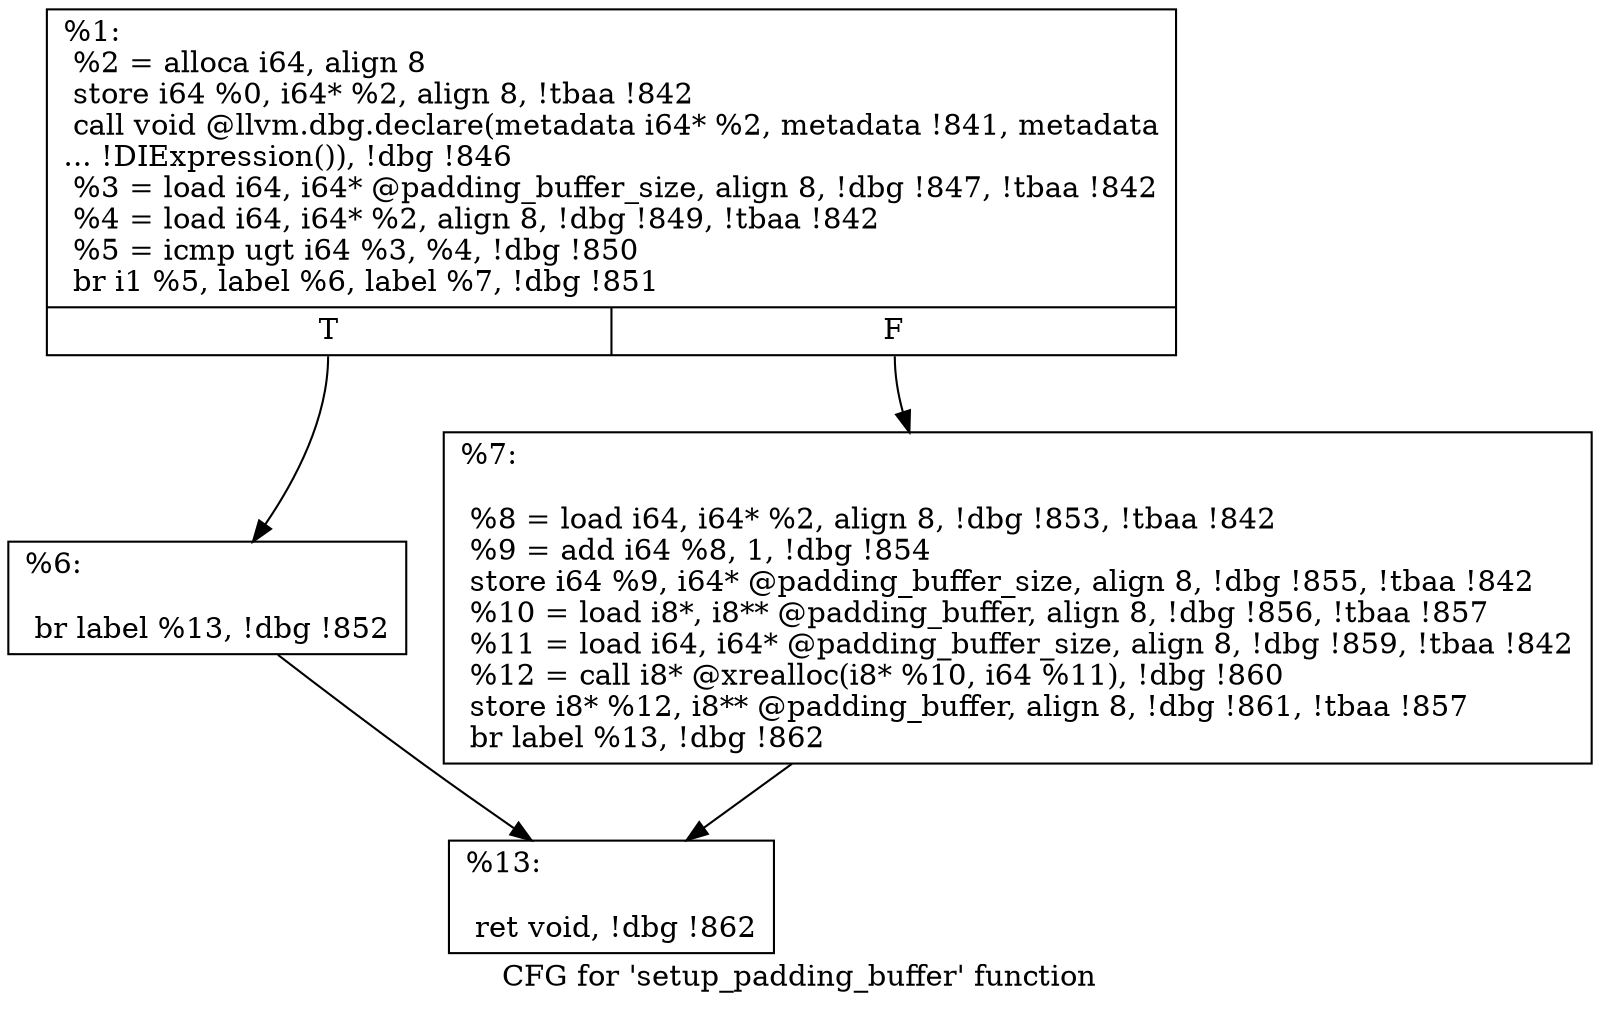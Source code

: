 digraph "CFG for 'setup_padding_buffer' function" {
	label="CFG for 'setup_padding_buffer' function";

	Node0xabe410 [shape=record,label="{%1:\l  %2 = alloca i64, align 8\l  store i64 %0, i64* %2, align 8, !tbaa !842\l  call void @llvm.dbg.declare(metadata i64* %2, metadata !841, metadata\l... !DIExpression()), !dbg !846\l  %3 = load i64, i64* @padding_buffer_size, align 8, !dbg !847, !tbaa !842\l  %4 = load i64, i64* %2, align 8, !dbg !849, !tbaa !842\l  %5 = icmp ugt i64 %3, %4, !dbg !850\l  br i1 %5, label %6, label %7, !dbg !851\l|{<s0>T|<s1>F}}"];
	Node0xabe410:s0 -> Node0xaa34c0;
	Node0xabe410:s1 -> Node0xaa3510;
	Node0xaa34c0 [shape=record,label="{%6:\l\l  br label %13, !dbg !852\l}"];
	Node0xaa34c0 -> Node0xaa3560;
	Node0xaa3510 [shape=record,label="{%7:\l\l  %8 = load i64, i64* %2, align 8, !dbg !853, !tbaa !842\l  %9 = add i64 %8, 1, !dbg !854\l  store i64 %9, i64* @padding_buffer_size, align 8, !dbg !855, !tbaa !842\l  %10 = load i8*, i8** @padding_buffer, align 8, !dbg !856, !tbaa !857\l  %11 = load i64, i64* @padding_buffer_size, align 8, !dbg !859, !tbaa !842\l  %12 = call i8* @xrealloc(i8* %10, i64 %11), !dbg !860\l  store i8* %12, i8** @padding_buffer, align 8, !dbg !861, !tbaa !857\l  br label %13, !dbg !862\l}"];
	Node0xaa3510 -> Node0xaa3560;
	Node0xaa3560 [shape=record,label="{%13:\l\l  ret void, !dbg !862\l}"];
}
